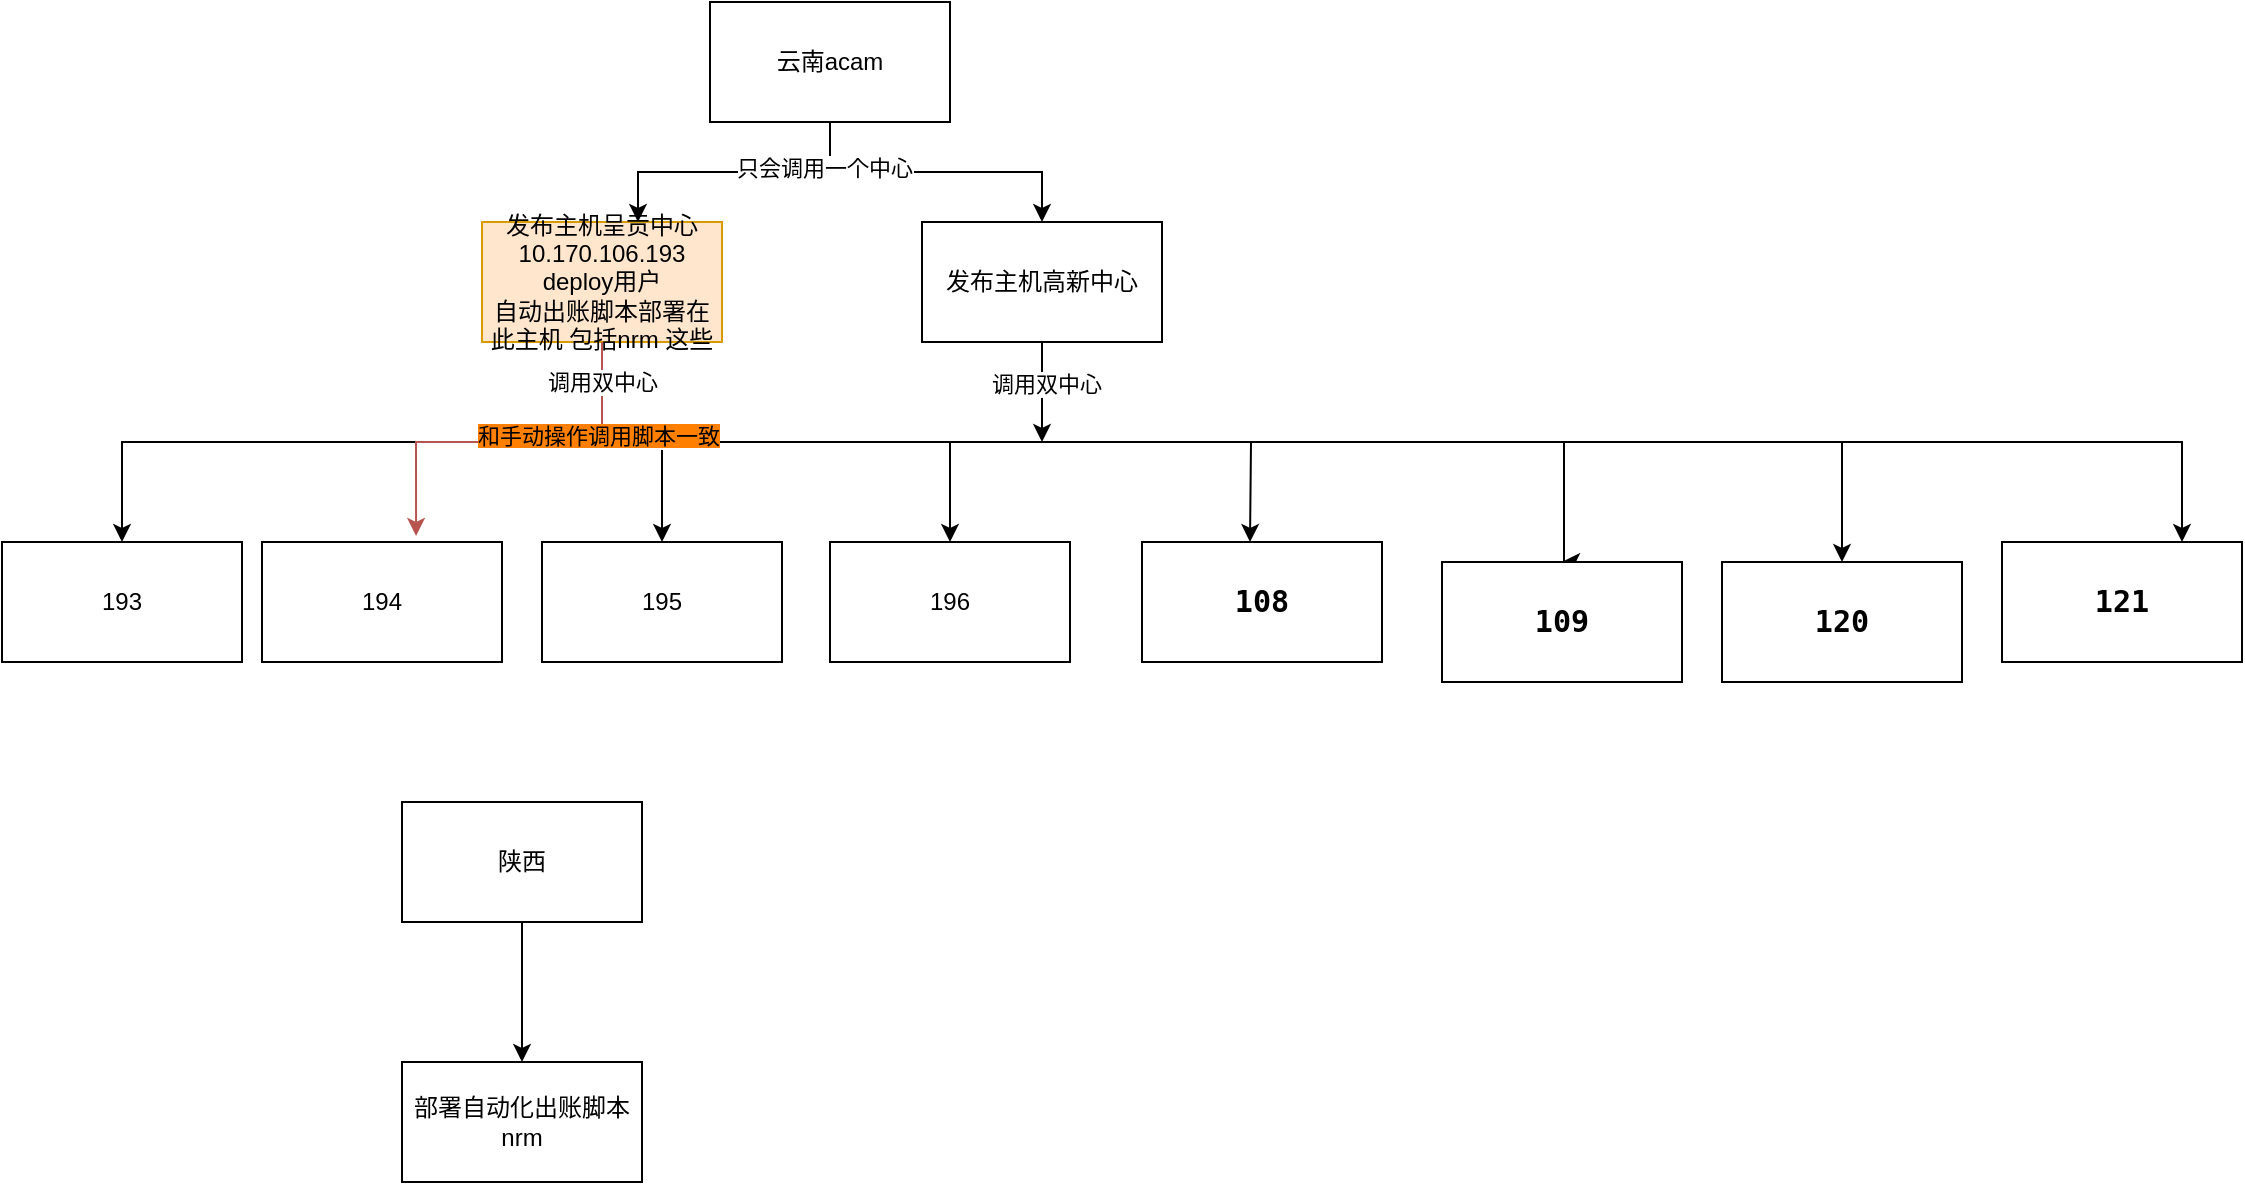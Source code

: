 <mxfile version="23.0.2" type="github">
  <diagram name="第 1 页" id="xxVKFMJhQaHEfw4vbOZt">
    <mxGraphModel dx="1024" dy="605" grid="1" gridSize="10" guides="1" tooltips="1" connect="1" arrows="1" fold="1" page="1" pageScale="1" pageWidth="827" pageHeight="1169" math="0" shadow="0">
      <root>
        <mxCell id="0" />
        <mxCell id="1" parent="0" />
        <mxCell id="wUkCP5_jq5JVWMtWeEml-5" style="edgeStyle=orthogonalEdgeStyle;rounded=0;orthogonalLoop=1;jettySize=auto;html=1;entryX=0.5;entryY=0;entryDx=0;entryDy=0;" parent="1" source="wUkCP5_jq5JVWMtWeEml-1" target="wUkCP5_jq5JVWMtWeEml-3" edge="1">
          <mxGeometry relative="1" as="geometry" />
        </mxCell>
        <mxCell id="wUkCP5_jq5JVWMtWeEml-1" value="云南acam" style="rounded=0;whiteSpace=wrap;html=1;" parent="1" vertex="1">
          <mxGeometry x="354" y="110" width="120" height="60" as="geometry" />
        </mxCell>
        <mxCell id="m2rpwl5FB1iMkw1IomVr-15" style="edgeStyle=orthogonalEdgeStyle;rounded=0;orthogonalLoop=1;jettySize=auto;html=1;entryX=0.5;entryY=0;entryDx=0;entryDy=0;" parent="1" source="wUkCP5_jq5JVWMtWeEml-2" target="wUkCP5_jq5JVWMtWeEml-8" edge="1">
          <mxGeometry relative="1" as="geometry" />
        </mxCell>
        <mxCell id="m2rpwl5FB1iMkw1IomVr-16" style="edgeStyle=orthogonalEdgeStyle;rounded=0;orthogonalLoop=1;jettySize=auto;html=1;entryX=0.5;entryY=0;entryDx=0;entryDy=0;" parent="1" source="wUkCP5_jq5JVWMtWeEml-2" target="wUkCP5_jq5JVWMtWeEml-6" edge="1">
          <mxGeometry relative="1" as="geometry">
            <Array as="points">
              <mxPoint x="300" y="330" />
              <mxPoint x="60" y="330" />
            </Array>
          </mxGeometry>
        </mxCell>
        <mxCell id="Xe28pZ2Qyh1vafO3W8rX-6" style="edgeStyle=orthogonalEdgeStyle;rounded=0;orthogonalLoop=1;jettySize=auto;html=1;entryX=0.5;entryY=0;entryDx=0;entryDy=0;" parent="1" source="wUkCP5_jq5JVWMtWeEml-2" target="wUkCP5_jq5JVWMtWeEml-9" edge="1">
          <mxGeometry relative="1" as="geometry">
            <Array as="points">
              <mxPoint x="300" y="330" />
              <mxPoint x="474" y="330" />
            </Array>
          </mxGeometry>
        </mxCell>
        <mxCell id="Xe28pZ2Qyh1vafO3W8rX-7" style="edgeStyle=orthogonalEdgeStyle;rounded=0;orthogonalLoop=1;jettySize=auto;html=1;entryX=0.5;entryY=0;entryDx=0;entryDy=0;exitX=0.5;exitY=1;exitDx=0;exitDy=0;" parent="1" source="wUkCP5_jq5JVWMtWeEml-2" edge="1">
          <mxGeometry relative="1" as="geometry">
            <mxPoint x="354" y="250" as="sourcePoint" />
            <mxPoint x="624" y="380" as="targetPoint" />
          </mxGeometry>
        </mxCell>
        <mxCell id="Xe28pZ2Qyh1vafO3W8rX-8" style="edgeStyle=orthogonalEdgeStyle;rounded=0;orthogonalLoop=1;jettySize=auto;html=1;exitX=0.5;exitY=1;exitDx=0;exitDy=0;" parent="1" source="wUkCP5_jq5JVWMtWeEml-2" edge="1">
          <mxGeometry relative="1" as="geometry">
            <mxPoint x="360" y="260" as="sourcePoint" />
            <mxPoint x="780" y="390" as="targetPoint" />
            <Array as="points">
              <mxPoint x="300" y="330" />
              <mxPoint x="781" y="330" />
            </Array>
          </mxGeometry>
        </mxCell>
        <mxCell id="Xe28pZ2Qyh1vafO3W8rX-10" style="edgeStyle=orthogonalEdgeStyle;rounded=0;orthogonalLoop=1;jettySize=auto;html=1;entryX=0.5;entryY=0;entryDx=0;entryDy=0;" parent="1" source="wUkCP5_jq5JVWMtWeEml-2" target="Xe28pZ2Qyh1vafO3W8rX-3" edge="1">
          <mxGeometry relative="1" as="geometry">
            <Array as="points">
              <mxPoint x="300" y="330" />
              <mxPoint x="920" y="330" />
            </Array>
          </mxGeometry>
        </mxCell>
        <mxCell id="Xe28pZ2Qyh1vafO3W8rX-11" style="edgeStyle=orthogonalEdgeStyle;rounded=0;orthogonalLoop=1;jettySize=auto;html=1;entryX=0.75;entryY=0;entryDx=0;entryDy=0;" parent="1" source="wUkCP5_jq5JVWMtWeEml-2" target="Xe28pZ2Qyh1vafO3W8rX-4" edge="1">
          <mxGeometry relative="1" as="geometry">
            <Array as="points">
              <mxPoint x="300" y="330" />
              <mxPoint x="1090" y="330" />
            </Array>
          </mxGeometry>
        </mxCell>
        <mxCell id="wUkCP5_jq5JVWMtWeEml-2" value="发布主机呈贡中心&lt;br&gt;10.170.106.193&lt;br&gt;deploy用户&lt;br&gt;自动出账脚本部署在此主机 包括nrm 这些&lt;br&gt;" style="rounded=0;whiteSpace=wrap;html=1;fillColor=#ffe6cc;strokeColor=#d79b00;" parent="1" vertex="1">
          <mxGeometry x="240" y="220" width="120" height="60" as="geometry" />
        </mxCell>
        <mxCell id="Xe28pZ2Qyh1vafO3W8rX-12" style="edgeStyle=orthogonalEdgeStyle;rounded=0;orthogonalLoop=1;jettySize=auto;html=1;" parent="1" source="wUkCP5_jq5JVWMtWeEml-3" edge="1">
          <mxGeometry relative="1" as="geometry">
            <mxPoint x="520" y="330" as="targetPoint" />
          </mxGeometry>
        </mxCell>
        <mxCell id="Xe28pZ2Qyh1vafO3W8rX-14" value="调用双中心" style="edgeLabel;html=1;align=center;verticalAlign=middle;resizable=0;points=[];" parent="Xe28pZ2Qyh1vafO3W8rX-12" vertex="1" connectable="0">
          <mxGeometry x="-0.168" y="2" relative="1" as="geometry">
            <mxPoint as="offset" />
          </mxGeometry>
        </mxCell>
        <mxCell id="wUkCP5_jq5JVWMtWeEml-3" value="发布主机高新中心" style="rounded=0;whiteSpace=wrap;html=1;" parent="1" vertex="1">
          <mxGeometry x="460" y="220" width="120" height="60" as="geometry" />
        </mxCell>
        <mxCell id="wUkCP5_jq5JVWMtWeEml-4" style="edgeStyle=orthogonalEdgeStyle;rounded=0;orthogonalLoop=1;jettySize=auto;html=1;entryX=0.65;entryY=0;entryDx=0;entryDy=0;entryPerimeter=0;" parent="1" source="wUkCP5_jq5JVWMtWeEml-1" target="wUkCP5_jq5JVWMtWeEml-2" edge="1">
          <mxGeometry relative="1" as="geometry" />
        </mxCell>
        <mxCell id="wUkCP5_jq5JVWMtWeEml-18" value="只会调用一个中心" style="edgeLabel;html=1;align=center;verticalAlign=middle;resizable=0;points=[];" parent="wUkCP5_jq5JVWMtWeEml-4" vertex="1" connectable="0">
          <mxGeometry x="-0.683" y="-3" relative="1" as="geometry">
            <mxPoint as="offset" />
          </mxGeometry>
        </mxCell>
        <mxCell id="wUkCP5_jq5JVWMtWeEml-6" value="193" style="rounded=0;whiteSpace=wrap;html=1;" parent="1" vertex="1">
          <mxGeometry y="380" width="120" height="60" as="geometry" />
        </mxCell>
        <mxCell id="wUkCP5_jq5JVWMtWeEml-7" value="194" style="rounded=0;whiteSpace=wrap;html=1;" parent="1" vertex="1">
          <mxGeometry x="130" y="380" width="120" height="60" as="geometry" />
        </mxCell>
        <mxCell id="wUkCP5_jq5JVWMtWeEml-8" value="195" style="rounded=0;whiteSpace=wrap;html=1;" parent="1" vertex="1">
          <mxGeometry x="270" y="380" width="120" height="60" as="geometry" />
        </mxCell>
        <mxCell id="wUkCP5_jq5JVWMtWeEml-9" value="196" style="rounded=0;whiteSpace=wrap;html=1;" parent="1" vertex="1">
          <mxGeometry x="414" y="380" width="120" height="60" as="geometry" />
        </mxCell>
        <mxCell id="m2rpwl5FB1iMkw1IomVr-14" style="edgeStyle=orthogonalEdgeStyle;rounded=0;orthogonalLoop=1;jettySize=auto;html=1;entryX=0.642;entryY=-0.05;entryDx=0;entryDy=0;entryPerimeter=0;fillColor=#f8cecc;strokeColor=#b85450;" parent="1" source="wUkCP5_jq5JVWMtWeEml-2" target="wUkCP5_jq5JVWMtWeEml-7" edge="1">
          <mxGeometry relative="1" as="geometry" />
        </mxCell>
        <mxCell id="m2rpwl5FB1iMkw1IomVr-18" value="&lt;span style=&quot;background-color: rgb(255, 128, 0);&quot;&gt;和手动操作调用脚本一致&lt;/span&gt;" style="edgeLabel;html=1;align=center;verticalAlign=middle;resizable=0;points=[];" parent="m2rpwl5FB1iMkw1IomVr-14" vertex="1" connectable="0">
          <mxGeometry x="-0.506" y="-2" relative="1" as="geometry">
            <mxPoint as="offset" />
          </mxGeometry>
        </mxCell>
        <mxCell id="Xe28pZ2Qyh1vafO3W8rX-13" value="调用双中心" style="edgeLabel;html=1;align=center;verticalAlign=middle;resizable=0;points=[];" parent="m2rpwl5FB1iMkw1IomVr-14" vertex="1" connectable="0">
          <mxGeometry x="-0.789" relative="1" as="geometry">
            <mxPoint as="offset" />
          </mxGeometry>
        </mxCell>
        <mxCell id="Xe28pZ2Qyh1vafO3W8rX-1" value="&lt;pre style=&quot;background-color: rgb(255, 255, 255); font-family: &amp;quot;JetBrains Mono&amp;quot;, monospace; font-size: 11.3pt;&quot;&gt;&lt;pre style=&quot;font-family: &amp;quot;JetBrains Mono&amp;quot;, monospace; font-size: 11.3pt;&quot;&gt;108&lt;/pre&gt;&lt;/pre&gt;" style="rounded=0;whiteSpace=wrap;html=1;fontStyle=1" parent="1" vertex="1">
          <mxGeometry x="570" y="380" width="120" height="60" as="geometry" />
        </mxCell>
        <mxCell id="Xe28pZ2Qyh1vafO3W8rX-2" value="&lt;pre style=&quot;background-color: rgb(255, 255, 255); font-family: &amp;quot;JetBrains Mono&amp;quot;, monospace; font-size: 11.3pt;&quot;&gt;&lt;pre style=&quot;font-family: &amp;quot;JetBrains Mono&amp;quot;, monospace; font-size: 11.3pt;&quot;&gt;109&lt;/pre&gt;&lt;/pre&gt;" style="rounded=0;whiteSpace=wrap;html=1;fontStyle=1" parent="1" vertex="1">
          <mxGeometry x="720" y="390" width="120" height="60" as="geometry" />
        </mxCell>
        <mxCell id="Xe28pZ2Qyh1vafO3W8rX-3" value="&lt;pre style=&quot;background-color: rgb(255, 255, 255); font-family: &amp;quot;JetBrains Mono&amp;quot;, monospace; font-size: 11.3pt;&quot;&gt;&lt;pre style=&quot;font-family: &amp;quot;JetBrains Mono&amp;quot;, monospace; font-size: 11.3pt;&quot;&gt;120&lt;/pre&gt;&lt;/pre&gt;" style="rounded=0;whiteSpace=wrap;html=1;fontStyle=1" parent="1" vertex="1">
          <mxGeometry x="860" y="390" width="120" height="60" as="geometry" />
        </mxCell>
        <mxCell id="Xe28pZ2Qyh1vafO3W8rX-4" value="&lt;pre style=&quot;background-color: rgb(255, 255, 255); font-family: &amp;quot;JetBrains Mono&amp;quot;, monospace; font-size: 11.3pt;&quot;&gt;&lt;pre style=&quot;font-family: &amp;quot;JetBrains Mono&amp;quot;, monospace; font-size: 11.3pt;&quot;&gt;121&lt;/pre&gt;&lt;/pre&gt;" style="rounded=0;whiteSpace=wrap;html=1;fontStyle=1" parent="1" vertex="1">
          <mxGeometry x="1000" y="380" width="120" height="60" as="geometry" />
        </mxCell>
        <mxCell id="uRA_lT7SN4YSbIQZFX4O-3" value="" style="edgeStyle=orthogonalEdgeStyle;rounded=0;orthogonalLoop=1;jettySize=auto;html=1;" edge="1" parent="1" source="uRA_lT7SN4YSbIQZFX4O-1" target="uRA_lT7SN4YSbIQZFX4O-2">
          <mxGeometry relative="1" as="geometry" />
        </mxCell>
        <mxCell id="uRA_lT7SN4YSbIQZFX4O-1" value="陕西" style="rounded=0;whiteSpace=wrap;html=1;" vertex="1" parent="1">
          <mxGeometry x="200" y="510" width="120" height="60" as="geometry" />
        </mxCell>
        <mxCell id="uRA_lT7SN4YSbIQZFX4O-2" value="部署自动化出账脚本&lt;br&gt;nrm" style="rounded=0;whiteSpace=wrap;html=1;" vertex="1" parent="1">
          <mxGeometry x="200" y="640" width="120" height="60" as="geometry" />
        </mxCell>
      </root>
    </mxGraphModel>
  </diagram>
</mxfile>
